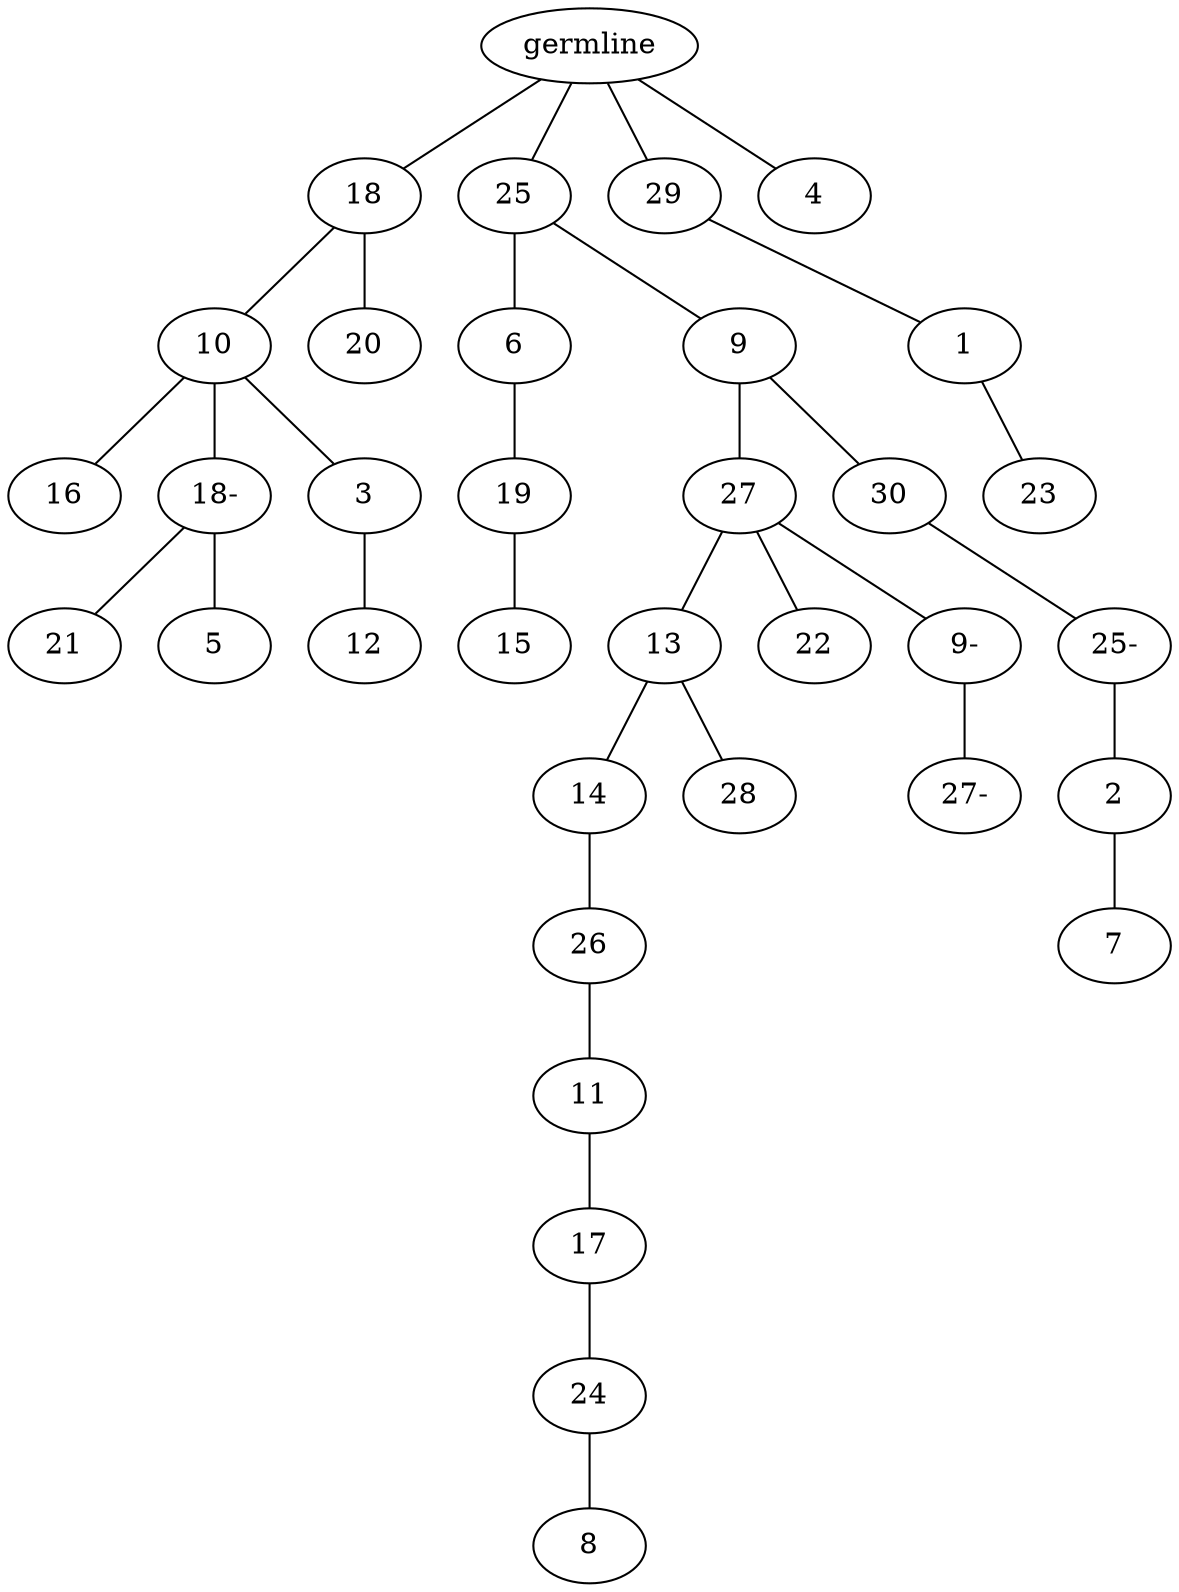 graph tree {
    "140422173901728" [label="germline"];
    "140422166690592" [label="18"];
    "140422171179616" [label="10"];
    "140422171180000" [label="16"];
    "140422171179760" [label="18-"];
    "140422171180240" [label="21"];
    "140422171180432" [label="5"];
    "140422171177456" [label="3"];
    "140422171178608" [label="12"];
    "140422171179856" [label="20"];
    "140422166691072" [label="25"];
    "140422171177312" [label="6"];
    "140422171177648" [label="19"];
    "140422171180720" [label="15"];
    "140422171179472" [label="9"];
    "140422171179712" [label="27"];
    "140422161119888" [label="13"];
    "140422161118256" [label="14"];
    "140422161118448" [label="26"];
    "140422161118304" [label="11"];
    "140422161120848" [label="17"];
    "140422161118832" [label="24"];
    "140422161117296" [label="8"];
    "140422174869920" [label="28"];
    "140422161117920" [label="22"];
    "140422161118784" [label="9-"];
    "140422161117392" [label="27-"];
    "140422161118544" [label="30"];
    "140422161117728" [label="25-"];
    "140422161117584" [label="2"];
    "140422171332176" [label="7"];
    "140422171179040" [label="29"];
    "140422161118208" [label="1"];
    "140422171330592" [label="23"];
    "140422171180912" [label="4"];
    "140422173901728" -- "140422166690592";
    "140422173901728" -- "140422166691072";
    "140422173901728" -- "140422171179040";
    "140422173901728" -- "140422171180912";
    "140422166690592" -- "140422171179616";
    "140422166690592" -- "140422171179856";
    "140422171179616" -- "140422171180000";
    "140422171179616" -- "140422171179760";
    "140422171179616" -- "140422171177456";
    "140422171179760" -- "140422171180240";
    "140422171179760" -- "140422171180432";
    "140422171177456" -- "140422171178608";
    "140422166691072" -- "140422171177312";
    "140422166691072" -- "140422171179472";
    "140422171177312" -- "140422171177648";
    "140422171177648" -- "140422171180720";
    "140422171179472" -- "140422171179712";
    "140422171179472" -- "140422161118544";
    "140422171179712" -- "140422161119888";
    "140422171179712" -- "140422161117920";
    "140422171179712" -- "140422161118784";
    "140422161119888" -- "140422161118256";
    "140422161119888" -- "140422174869920";
    "140422161118256" -- "140422161118448";
    "140422161118448" -- "140422161118304";
    "140422161118304" -- "140422161120848";
    "140422161120848" -- "140422161118832";
    "140422161118832" -- "140422161117296";
    "140422161118784" -- "140422161117392";
    "140422161118544" -- "140422161117728";
    "140422161117728" -- "140422161117584";
    "140422161117584" -- "140422171332176";
    "140422171179040" -- "140422161118208";
    "140422161118208" -- "140422171330592";
}
